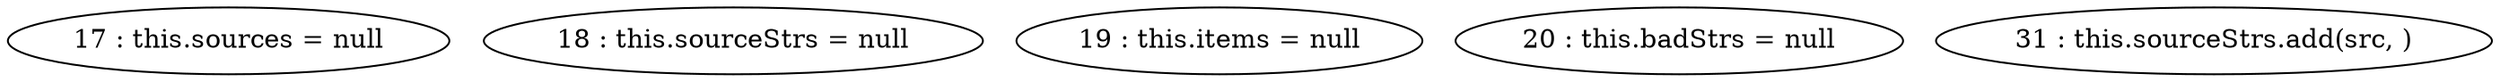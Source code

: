digraph G {
"17 : this.sources = null"
"18 : this.sourceStrs = null"
"19 : this.items = null"
"20 : this.badStrs = null"
"31 : this.sourceStrs.add(src, )"
}
